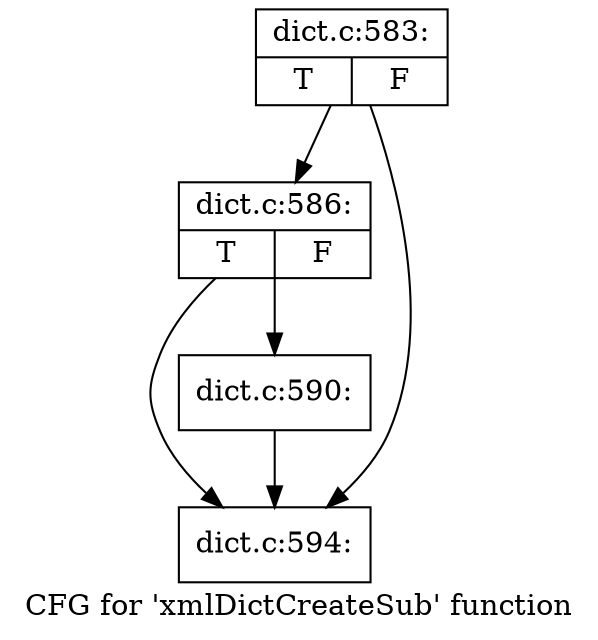 digraph "CFG for 'xmlDictCreateSub' function" {
	label="CFG for 'xmlDictCreateSub' function";

	Node0x3a56540 [shape=record,label="{dict.c:583:|{<s0>T|<s1>F}}"];
	Node0x3a56540 -> Node0x3a56400;
	Node0x3a56540 -> Node0x3a563b0;
	Node0x3a56400 [shape=record,label="{dict.c:586:|{<s0>T|<s1>F}}"];
	Node0x3a56400 -> Node0x3a56360;
	Node0x3a56400 -> Node0x3a563b0;
	Node0x3a56360 [shape=record,label="{dict.c:590:}"];
	Node0x3a56360 -> Node0x3a563b0;
	Node0x3a563b0 [shape=record,label="{dict.c:594:}"];
}

